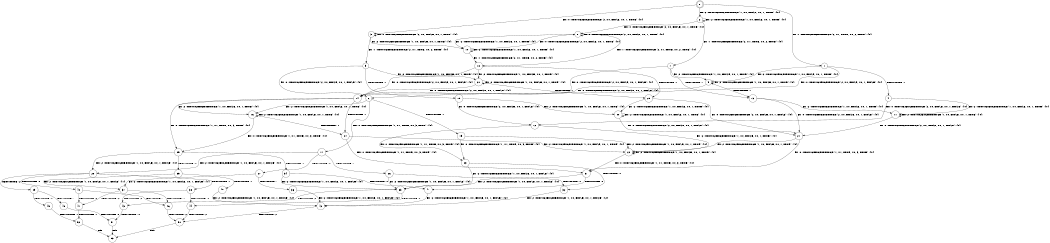 digraph BCG {
size = "7, 10.5";
center = TRUE;
node [shape = circle];
0 [peripheries = 2];
0 -> 1 [label = "EX !1 !ATOMIC_EXCH_BRANCH (2, +1, TRUE, +0, 2, TRUE) !{0}"];
0 -> 2 [label = "EX !2 !ATOMIC_EXCH_BRANCH (1, +0, FALSE, +0, 1, TRUE) !{0}"];
0 -> 3 [label = "EX !0 !ATOMIC_EXCH_BRANCH (2, +0, FALSE, +0, 1, TRUE) !{0}"];
1 -> 4 [label = "TERMINATE !1"];
1 -> 5 [label = "EX !2 !ATOMIC_EXCH_BRANCH (1, +0, FALSE, +0, 1, TRUE) !{0}"];
1 -> 6 [label = "EX !0 !ATOMIC_EXCH_BRANCH (2, +0, FALSE, +0, 1, FALSE) !{0}"];
2 -> 7 [label = "EX !1 !ATOMIC_EXCH_BRANCH (2, +1, TRUE, +0, 2, TRUE) !{0}"];
2 -> 8 [label = "EX !0 !ATOMIC_EXCH_BRANCH (2, +0, FALSE, +0, 1, TRUE) !{0}"];
2 -> 2 [label = "EX !2 !ATOMIC_EXCH_BRANCH (1, +0, FALSE, +0, 1, TRUE) !{0}"];
3 -> 9 [label = "EX !1 !ATOMIC_EXCH_BRANCH (2, +1, TRUE, +0, 2, TRUE) !{0}"];
3 -> 10 [label = "EX !2 !ATOMIC_EXCH_BRANCH (1, +0, FALSE, +0, 1, TRUE) !{0}"];
3 -> 3 [label = "EX !0 !ATOMIC_EXCH_BRANCH (2, +0, FALSE, +0, 1, TRUE) !{0}"];
4 -> 11 [label = "EX !2 !ATOMIC_EXCH_BRANCH (1, +0, FALSE, +0, 1, TRUE) !{0}"];
4 -> 12 [label = "EX !0 !ATOMIC_EXCH_BRANCH (2, +0, FALSE, +0, 1, FALSE) !{0}"];
5 -> 13 [label = "TERMINATE !1"];
5 -> 14 [label = "EX !0 !ATOMIC_EXCH_BRANCH (2, +0, FALSE, +0, 1, FALSE) !{0}"];
5 -> 5 [label = "EX !2 !ATOMIC_EXCH_BRANCH (1, +0, FALSE, +0, 1, TRUE) !{0}"];
6 -> 15 [label = "TERMINATE !1"];
6 -> 16 [label = "EX !2 !ATOMIC_EXCH_BRANCH (1, +0, FALSE, +0, 1, TRUE) !{0}"];
6 -> 17 [label = "EX !0 !ATOMIC_EXCH_BRANCH (1, +1, TRUE, +0, 3, TRUE) !{0}"];
7 -> 13 [label = "TERMINATE !1"];
7 -> 14 [label = "EX !0 !ATOMIC_EXCH_BRANCH (2, +0, FALSE, +0, 1, FALSE) !{0}"];
7 -> 5 [label = "EX !2 !ATOMIC_EXCH_BRANCH (1, +0, FALSE, +0, 1, TRUE) !{0}"];
8 -> 18 [label = "EX !1 !ATOMIC_EXCH_BRANCH (2, +1, TRUE, +0, 2, TRUE) !{0}"];
8 -> 10 [label = "EX !2 !ATOMIC_EXCH_BRANCH (1, +0, FALSE, +0, 1, TRUE) !{0}"];
8 -> 8 [label = "EX !0 !ATOMIC_EXCH_BRANCH (2, +0, FALSE, +0, 1, TRUE) !{0}"];
9 -> 19 [label = "TERMINATE !1"];
9 -> 20 [label = "EX !2 !ATOMIC_EXCH_BRANCH (1, +0, FALSE, +0, 1, TRUE) !{0}"];
9 -> 6 [label = "EX !0 !ATOMIC_EXCH_BRANCH (2, +0, FALSE, +0, 1, FALSE) !{0}"];
10 -> 18 [label = "EX !1 !ATOMIC_EXCH_BRANCH (2, +1, TRUE, +0, 2, TRUE) !{0}"];
10 -> 10 [label = "EX !2 !ATOMIC_EXCH_BRANCH (1, +0, FALSE, +0, 1, TRUE) !{0}"];
10 -> 8 [label = "EX !0 !ATOMIC_EXCH_BRANCH (2, +0, FALSE, +0, 1, TRUE) !{0}"];
11 -> 21 [label = "EX !0 !ATOMIC_EXCH_BRANCH (2, +0, FALSE, +0, 1, FALSE) !{0}"];
11 -> 11 [label = "EX !2 !ATOMIC_EXCH_BRANCH (1, +0, FALSE, +0, 1, TRUE) !{0}"];
12 -> 22 [label = "EX !2 !ATOMIC_EXCH_BRANCH (1, +0, FALSE, +0, 1, TRUE) !{0}"];
12 -> 23 [label = "EX !0 !ATOMIC_EXCH_BRANCH (1, +1, TRUE, +0, 3, TRUE) !{0}"];
13 -> 21 [label = "EX !0 !ATOMIC_EXCH_BRANCH (2, +0, FALSE, +0, 1, FALSE) !{0}"];
13 -> 11 [label = "EX !2 !ATOMIC_EXCH_BRANCH (1, +0, FALSE, +0, 1, TRUE) !{0}"];
14 -> 24 [label = "TERMINATE !1"];
14 -> 16 [label = "EX !2 !ATOMIC_EXCH_BRANCH (1, +0, FALSE, +0, 1, TRUE) !{0}"];
14 -> 25 [label = "EX !0 !ATOMIC_EXCH_BRANCH (1, +1, TRUE, +0, 3, TRUE) !{0}"];
15 -> 22 [label = "EX !2 !ATOMIC_EXCH_BRANCH (1, +0, FALSE, +0, 1, TRUE) !{0}"];
15 -> 23 [label = "EX !0 !ATOMIC_EXCH_BRANCH (1, +1, TRUE, +0, 3, TRUE) !{0}"];
16 -> 24 [label = "TERMINATE !1"];
16 -> 16 [label = "EX !2 !ATOMIC_EXCH_BRANCH (1, +0, FALSE, +0, 1, TRUE) !{0}"];
16 -> 25 [label = "EX !0 !ATOMIC_EXCH_BRANCH (1, +1, TRUE, +0, 3, TRUE) !{0}"];
17 -> 26 [label = "TERMINATE !1"];
17 -> 27 [label = "TERMINATE !0"];
17 -> 28 [label = "EX !2 !ATOMIC_EXCH_BRANCH (1, +0, FALSE, +0, 1, FALSE) !{0}"];
18 -> 29 [label = "TERMINATE !1"];
18 -> 20 [label = "EX !2 !ATOMIC_EXCH_BRANCH (1, +0, FALSE, +0, 1, TRUE) !{0}"];
18 -> 14 [label = "EX !0 !ATOMIC_EXCH_BRANCH (2, +0, FALSE, +0, 1, FALSE) !{0}"];
19 -> 30 [label = "EX !2 !ATOMIC_EXCH_BRANCH (1, +0, FALSE, +0, 1, TRUE) !{0}"];
19 -> 12 [label = "EX !0 !ATOMIC_EXCH_BRANCH (2, +0, FALSE, +0, 1, FALSE) !{0}"];
20 -> 29 [label = "TERMINATE !1"];
20 -> 20 [label = "EX !2 !ATOMIC_EXCH_BRANCH (1, +0, FALSE, +0, 1, TRUE) !{0}"];
20 -> 14 [label = "EX !0 !ATOMIC_EXCH_BRANCH (2, +0, FALSE, +0, 1, FALSE) !{0}"];
21 -> 22 [label = "EX !2 !ATOMIC_EXCH_BRANCH (1, +0, FALSE, +0, 1, TRUE) !{0}"];
21 -> 31 [label = "EX !0 !ATOMIC_EXCH_BRANCH (1, +1, TRUE, +0, 3, TRUE) !{0}"];
22 -> 22 [label = "EX !2 !ATOMIC_EXCH_BRANCH (1, +0, FALSE, +0, 1, TRUE) !{0}"];
22 -> 31 [label = "EX !0 !ATOMIC_EXCH_BRANCH (1, +1, TRUE, +0, 3, TRUE) !{0}"];
23 -> 32 [label = "TERMINATE !0"];
23 -> 33 [label = "EX !2 !ATOMIC_EXCH_BRANCH (1, +0, FALSE, +0, 1, FALSE) !{0}"];
24 -> 22 [label = "EX !2 !ATOMIC_EXCH_BRANCH (1, +0, FALSE, +0, 1, TRUE) !{0}"];
24 -> 31 [label = "EX !0 !ATOMIC_EXCH_BRANCH (1, +1, TRUE, +0, 3, TRUE) !{0}"];
25 -> 34 [label = "TERMINATE !1"];
25 -> 35 [label = "TERMINATE !0"];
25 -> 28 [label = "EX !2 !ATOMIC_EXCH_BRANCH (1, +0, FALSE, +0, 1, FALSE) !{0}"];
26 -> 32 [label = "TERMINATE !0"];
26 -> 33 [label = "EX !2 !ATOMIC_EXCH_BRANCH (1, +0, FALSE, +0, 1, FALSE) !{0}"];
27 -> 36 [label = "TERMINATE !1"];
27 -> 37 [label = "EX !2 !ATOMIC_EXCH_BRANCH (1, +0, FALSE, +0, 1, FALSE) !{1}"];
28 -> 38 [label = "TERMINATE !1"];
28 -> 39 [label = "TERMINATE !2"];
28 -> 40 [label = "TERMINATE !0"];
29 -> 30 [label = "EX !2 !ATOMIC_EXCH_BRANCH (1, +0, FALSE, +0, 1, TRUE) !{0}"];
29 -> 21 [label = "EX !0 !ATOMIC_EXCH_BRANCH (2, +0, FALSE, +0, 1, FALSE) !{0}"];
30 -> 30 [label = "EX !2 !ATOMIC_EXCH_BRANCH (1, +0, FALSE, +0, 1, TRUE) !{0}"];
30 -> 21 [label = "EX !0 !ATOMIC_EXCH_BRANCH (2, +0, FALSE, +0, 1, FALSE) !{0}"];
31 -> 41 [label = "TERMINATE !0"];
31 -> 33 [label = "EX !2 !ATOMIC_EXCH_BRANCH (1, +0, FALSE, +0, 1, FALSE) !{0}"];
32 -> 42 [label = "EX !2 !ATOMIC_EXCH_BRANCH (1, +0, FALSE, +0, 1, FALSE) !{2}"];
33 -> 43 [label = "TERMINATE !2"];
33 -> 44 [label = "TERMINATE !0"];
34 -> 41 [label = "TERMINATE !0"];
34 -> 33 [label = "EX !2 !ATOMIC_EXCH_BRANCH (1, +0, FALSE, +0, 1, FALSE) !{0}"];
35 -> 45 [label = "TERMINATE !1"];
35 -> 37 [label = "EX !2 !ATOMIC_EXCH_BRANCH (1, +0, FALSE, +0, 1, FALSE) !{1}"];
36 -> 42 [label = "EX !2 !ATOMIC_EXCH_BRANCH (1, +0, FALSE, +0, 1, FALSE) !{2}"];
37 -> 46 [label = "TERMINATE !1"];
37 -> 47 [label = "TERMINATE !2"];
38 -> 43 [label = "TERMINATE !2"];
38 -> 44 [label = "TERMINATE !0"];
39 -> 48 [label = "TERMINATE !1"];
39 -> 49 [label = "TERMINATE !0"];
40 -> 46 [label = "TERMINATE !1"];
40 -> 47 [label = "TERMINATE !2"];
41 -> 42 [label = "EX !2 !ATOMIC_EXCH_BRANCH (1, +0, FALSE, +0, 1, FALSE) !{2}"];
42 -> 50 [label = "TERMINATE !2"];
43 -> 51 [label = "TERMINATE !0"];
44 -> 50 [label = "TERMINATE !2"];
45 -> 42 [label = "EX !2 !ATOMIC_EXCH_BRANCH (1, +0, FALSE, +0, 1, FALSE) !{2}"];
46 -> 50 [label = "TERMINATE !2"];
47 -> 52 [label = "TERMINATE !1"];
48 -> 51 [label = "TERMINATE !0"];
49 -> 52 [label = "TERMINATE !1"];
50 -> 53 [label = "exit"];
51 -> 53 [label = "exit"];
52 -> 53 [label = "exit"];
}
